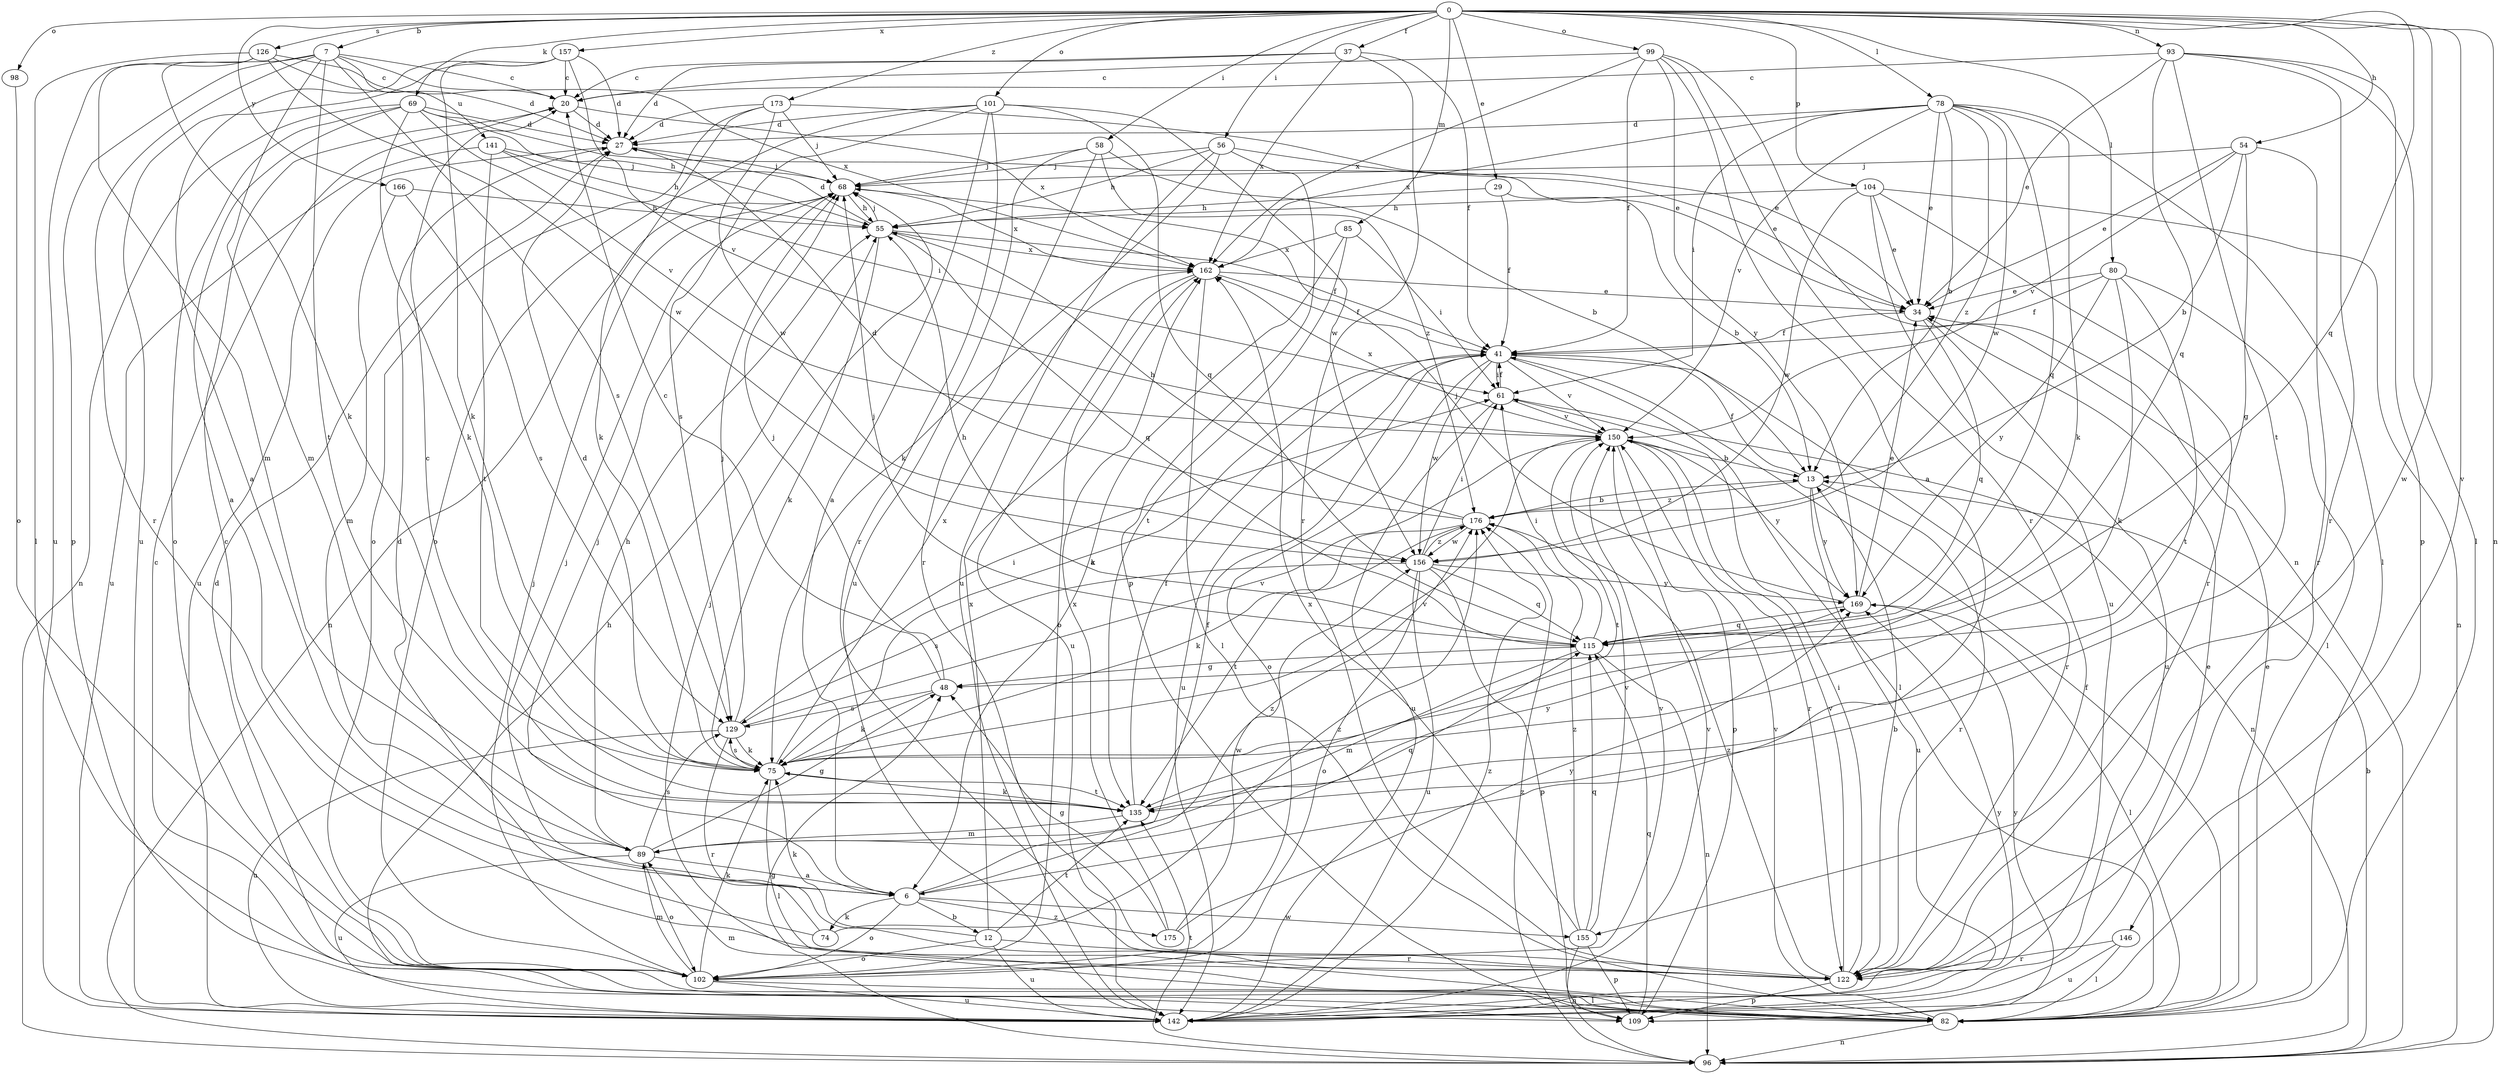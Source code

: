 strict digraph  {
0;
6;
7;
12;
13;
20;
27;
29;
34;
37;
41;
48;
54;
55;
56;
58;
61;
68;
69;
74;
75;
78;
80;
82;
85;
89;
93;
96;
98;
99;
101;
102;
104;
109;
115;
122;
126;
129;
135;
141;
142;
146;
150;
155;
156;
157;
162;
166;
169;
173;
175;
176;
0 -> 7  [label=b];
0 -> 29  [label=e];
0 -> 37  [label=f];
0 -> 54  [label=h];
0 -> 56  [label=i];
0 -> 58  [label=i];
0 -> 69  [label=k];
0 -> 78  [label=l];
0 -> 80  [label=l];
0 -> 85  [label=m];
0 -> 93  [label=n];
0 -> 96  [label=n];
0 -> 98  [label=o];
0 -> 99  [label=o];
0 -> 101  [label=o];
0 -> 104  [label=p];
0 -> 115  [label=q];
0 -> 126  [label=s];
0 -> 146  [label=v];
0 -> 155  [label=w];
0 -> 157  [label=x];
0 -> 166  [label=y];
0 -> 173  [label=z];
6 -> 12  [label=b];
6 -> 41  [label=f];
6 -> 68  [label=j];
6 -> 74  [label=k];
6 -> 102  [label=o];
6 -> 155  [label=w];
6 -> 175  [label=z];
6 -> 176  [label=z];
7 -> 20  [label=c];
7 -> 89  [label=m];
7 -> 109  [label=p];
7 -> 122  [label=r];
7 -> 129  [label=s];
7 -> 135  [label=t];
7 -> 141  [label=u];
7 -> 142  [label=u];
7 -> 162  [label=x];
12 -> 75  [label=k];
12 -> 102  [label=o];
12 -> 122  [label=r];
12 -> 135  [label=t];
12 -> 142  [label=u];
12 -> 162  [label=x];
13 -> 41  [label=f];
13 -> 122  [label=r];
13 -> 142  [label=u];
13 -> 169  [label=y];
13 -> 176  [label=z];
20 -> 27  [label=d];
20 -> 162  [label=x];
27 -> 68  [label=j];
27 -> 142  [label=u];
29 -> 13  [label=b];
29 -> 41  [label=f];
29 -> 55  [label=h];
34 -> 41  [label=f];
34 -> 115  [label=q];
34 -> 142  [label=u];
37 -> 20  [label=c];
37 -> 27  [label=d];
37 -> 41  [label=f];
37 -> 122  [label=r];
37 -> 162  [label=x];
41 -> 61  [label=i];
41 -> 75  [label=k];
41 -> 82  [label=l];
41 -> 102  [label=o];
41 -> 122  [label=r];
41 -> 142  [label=u];
41 -> 150  [label=v];
41 -> 156  [label=w];
48 -> 20  [label=c];
48 -> 68  [label=j];
48 -> 75  [label=k];
48 -> 129  [label=s];
54 -> 13  [label=b];
54 -> 34  [label=e];
54 -> 48  [label=g];
54 -> 68  [label=j];
54 -> 122  [label=r];
54 -> 150  [label=v];
55 -> 27  [label=d];
55 -> 41  [label=f];
55 -> 68  [label=j];
55 -> 75  [label=k];
55 -> 115  [label=q];
55 -> 162  [label=x];
56 -> 34  [label=e];
56 -> 55  [label=h];
56 -> 68  [label=j];
56 -> 75  [label=k];
56 -> 109  [label=p];
56 -> 142  [label=u];
58 -> 13  [label=b];
58 -> 68  [label=j];
58 -> 122  [label=r];
58 -> 142  [label=u];
58 -> 176  [label=z];
61 -> 41  [label=f];
61 -> 96  [label=n];
61 -> 142  [label=u];
61 -> 150  [label=v];
68 -> 55  [label=h];
68 -> 96  [label=n];
68 -> 162  [label=x];
69 -> 6  [label=a];
69 -> 27  [label=d];
69 -> 34  [label=e];
69 -> 55  [label=h];
69 -> 75  [label=k];
69 -> 96  [label=n];
69 -> 102  [label=o];
69 -> 150  [label=v];
74 -> 27  [label=d];
74 -> 68  [label=j];
74 -> 176  [label=z];
75 -> 27  [label=d];
75 -> 82  [label=l];
75 -> 129  [label=s];
75 -> 135  [label=t];
75 -> 150  [label=v];
75 -> 162  [label=x];
78 -> 13  [label=b];
78 -> 27  [label=d];
78 -> 34  [label=e];
78 -> 61  [label=i];
78 -> 75  [label=k];
78 -> 82  [label=l];
78 -> 115  [label=q];
78 -> 150  [label=v];
78 -> 156  [label=w];
78 -> 162  [label=x];
78 -> 176  [label=z];
80 -> 34  [label=e];
80 -> 41  [label=f];
80 -> 75  [label=k];
80 -> 82  [label=l];
80 -> 135  [label=t];
80 -> 169  [label=y];
82 -> 27  [label=d];
82 -> 34  [label=e];
82 -> 41  [label=f];
82 -> 55  [label=h];
82 -> 68  [label=j];
82 -> 89  [label=m];
82 -> 96  [label=n];
82 -> 150  [label=v];
85 -> 6  [label=a];
85 -> 61  [label=i];
85 -> 135  [label=t];
85 -> 162  [label=x];
89 -> 6  [label=a];
89 -> 48  [label=g];
89 -> 55  [label=h];
89 -> 102  [label=o];
89 -> 115  [label=q];
89 -> 129  [label=s];
89 -> 142  [label=u];
93 -> 20  [label=c];
93 -> 34  [label=e];
93 -> 82  [label=l];
93 -> 109  [label=p];
93 -> 115  [label=q];
93 -> 122  [label=r];
93 -> 135  [label=t];
96 -> 13  [label=b];
96 -> 48  [label=g];
96 -> 135  [label=t];
96 -> 176  [label=z];
98 -> 102  [label=o];
99 -> 6  [label=a];
99 -> 20  [label=c];
99 -> 41  [label=f];
99 -> 96  [label=n];
99 -> 122  [label=r];
99 -> 162  [label=x];
99 -> 169  [label=y];
101 -> 6  [label=a];
101 -> 27  [label=d];
101 -> 102  [label=o];
101 -> 115  [label=q];
101 -> 122  [label=r];
101 -> 129  [label=s];
101 -> 156  [label=w];
102 -> 20  [label=c];
102 -> 68  [label=j];
102 -> 75  [label=k];
102 -> 82  [label=l];
102 -> 89  [label=m];
102 -> 142  [label=u];
102 -> 150  [label=v];
104 -> 34  [label=e];
104 -> 55  [label=h];
104 -> 96  [label=n];
104 -> 122  [label=r];
104 -> 142  [label=u];
104 -> 156  [label=w];
109 -> 20  [label=c];
109 -> 115  [label=q];
109 -> 169  [label=y];
115 -> 48  [label=g];
115 -> 55  [label=h];
115 -> 61  [label=i];
115 -> 68  [label=j];
115 -> 89  [label=m];
115 -> 96  [label=n];
122 -> 13  [label=b];
122 -> 61  [label=i];
122 -> 109  [label=p];
122 -> 150  [label=v];
122 -> 176  [label=z];
126 -> 20  [label=c];
126 -> 27  [label=d];
126 -> 75  [label=k];
126 -> 82  [label=l];
126 -> 89  [label=m];
126 -> 156  [label=w];
129 -> 61  [label=i];
129 -> 68  [label=j];
129 -> 75  [label=k];
129 -> 122  [label=r];
129 -> 142  [label=u];
129 -> 150  [label=v];
135 -> 20  [label=c];
135 -> 41  [label=f];
135 -> 75  [label=k];
135 -> 89  [label=m];
135 -> 169  [label=y];
141 -> 55  [label=h];
141 -> 61  [label=i];
141 -> 68  [label=j];
141 -> 135  [label=t];
141 -> 142  [label=u];
142 -> 34  [label=e];
142 -> 150  [label=v];
142 -> 169  [label=y];
142 -> 176  [label=z];
146 -> 82  [label=l];
146 -> 122  [label=r];
146 -> 142  [label=u];
150 -> 13  [label=b];
150 -> 109  [label=p];
150 -> 122  [label=r];
150 -> 135  [label=t];
150 -> 162  [label=x];
150 -> 169  [label=y];
155 -> 96  [label=n];
155 -> 109  [label=p];
155 -> 115  [label=q];
155 -> 150  [label=v];
155 -> 162  [label=x];
155 -> 176  [label=z];
156 -> 61  [label=i];
156 -> 102  [label=o];
156 -> 109  [label=p];
156 -> 115  [label=q];
156 -> 129  [label=s];
156 -> 142  [label=u];
156 -> 169  [label=y];
156 -> 176  [label=z];
157 -> 6  [label=a];
157 -> 20  [label=c];
157 -> 27  [label=d];
157 -> 75  [label=k];
157 -> 142  [label=u];
157 -> 150  [label=v];
162 -> 34  [label=e];
162 -> 41  [label=f];
162 -> 82  [label=l];
162 -> 102  [label=o];
162 -> 142  [label=u];
166 -> 55  [label=h];
166 -> 89  [label=m];
166 -> 129  [label=s];
169 -> 34  [label=e];
169 -> 68  [label=j];
169 -> 82  [label=l];
169 -> 115  [label=q];
173 -> 27  [label=d];
173 -> 34  [label=e];
173 -> 68  [label=j];
173 -> 75  [label=k];
173 -> 102  [label=o];
173 -> 156  [label=w];
175 -> 48  [label=g];
175 -> 156  [label=w];
175 -> 162  [label=x];
175 -> 169  [label=y];
176 -> 13  [label=b];
176 -> 27  [label=d];
176 -> 55  [label=h];
176 -> 75  [label=k];
176 -> 135  [label=t];
176 -> 156  [label=w];
}
